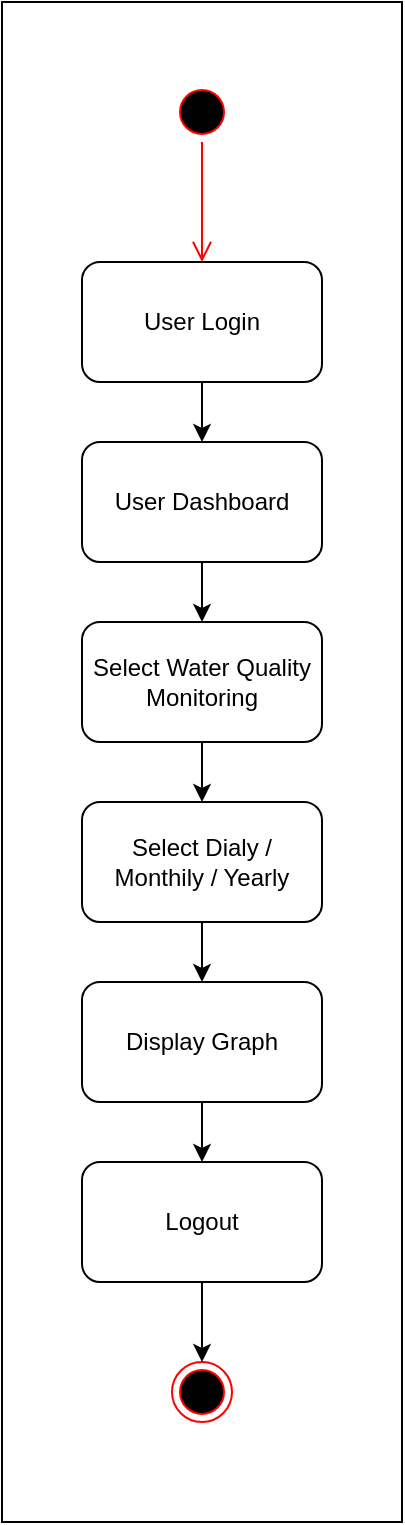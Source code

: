 <mxfile>
    <diagram id="6COwIqEiwDuAXc8gSUts" name="Page-1">
        <mxGraphModel dx="1300" dy="956" grid="1" gridSize="10" guides="1" tooltips="1" connect="1" arrows="1" fold="1" page="1" pageScale="1" pageWidth="850" pageHeight="1100" background="none" math="0" shadow="0">
            <root>
                <mxCell id="0"/>
                <mxCell id="1" parent="0"/>
                <mxCell id="2" value="" style="ellipse;html=1;shape=startState;fillColor=#000000;strokeColor=#ff0000;" parent="1" vertex="1">
                    <mxGeometry x="405" y="120" width="30" height="30" as="geometry"/>
                </mxCell>
                <mxCell id="3" value="" style="edgeStyle=orthogonalEdgeStyle;html=1;verticalAlign=bottom;endArrow=open;endSize=8;strokeColor=#ff0000;" parent="1" source="2" edge="1">
                    <mxGeometry relative="1" as="geometry">
                        <mxPoint x="420" y="210" as="targetPoint"/>
                    </mxGeometry>
                </mxCell>
                <mxCell id="4" value="User Login" style="rounded=1;whiteSpace=wrap;html=1;fillColor=none;" parent="1" vertex="1">
                    <mxGeometry x="360" y="210" width="120" height="60" as="geometry"/>
                </mxCell>
                <mxCell id="5" value="User Dashboard" style="rounded=1;whiteSpace=wrap;html=1;fillColor=none;" parent="1" vertex="1">
                    <mxGeometry x="360" y="300" width="120" height="60" as="geometry"/>
                </mxCell>
                <mxCell id="6" value="Select Dialy / Monthily / Yearly" style="rounded=1;whiteSpace=wrap;html=1;fillColor=none;" parent="1" vertex="1">
                    <mxGeometry x="360" y="480" width="120" height="60" as="geometry"/>
                </mxCell>
                <mxCell id="7" value="Logout" style="rounded=1;whiteSpace=wrap;html=1;fillColor=none;" parent="1" vertex="1">
                    <mxGeometry x="360" y="660" width="120" height="60" as="geometry"/>
                </mxCell>
                <mxCell id="8" value="" style="ellipse;html=1;shape=endState;fillColor=#000000;strokeColor=#ff0000;" parent="1" vertex="1">
                    <mxGeometry x="405" y="760" width="30" height="30" as="geometry"/>
                </mxCell>
                <mxCell id="9" value="" style="endArrow=classic;html=1;exitX=0.5;exitY=1;exitDx=0;exitDy=0;entryX=0.5;entryY=0;entryDx=0;entryDy=0;" parent="1" source="4" target="5" edge="1">
                    <mxGeometry width="50" height="50" relative="1" as="geometry">
                        <mxPoint x="420" y="330" as="sourcePoint"/>
                        <mxPoint x="470" y="280" as="targetPoint"/>
                    </mxGeometry>
                </mxCell>
                <mxCell id="12" value="" style="endArrow=classic;html=1;exitX=0.5;exitY=1;exitDx=0;exitDy=0;entryX=0.5;entryY=0;entryDx=0;entryDy=0;" parent="1" source="7" target="8" edge="1">
                    <mxGeometry width="50" height="50" relative="1" as="geometry">
                        <mxPoint x="420" y="750" as="sourcePoint"/>
                        <mxPoint x="470" y="700" as="targetPoint"/>
                    </mxGeometry>
                </mxCell>
                <mxCell id="13" value="Display Graph" style="rounded=1;whiteSpace=wrap;html=1;fillColor=none;" parent="1" vertex="1">
                    <mxGeometry x="360" y="570" width="120" height="60" as="geometry"/>
                </mxCell>
                <mxCell id="14" value="" style="endArrow=classic;html=1;exitX=0.5;exitY=1;exitDx=0;exitDy=0;" parent="1" source="6" edge="1">
                    <mxGeometry width="50" height="50" relative="1" as="geometry">
                        <mxPoint x="370" y="650" as="sourcePoint"/>
                        <mxPoint x="420" y="570" as="targetPoint"/>
                    </mxGeometry>
                </mxCell>
                <mxCell id="15" value="" style="endArrow=classic;html=1;exitX=0.5;exitY=1;exitDx=0;exitDy=0;entryX=0.5;entryY=0;entryDx=0;entryDy=0;" parent="1" source="13" target="7" edge="1">
                    <mxGeometry width="50" height="50" relative="1" as="geometry">
                        <mxPoint x="370" y="650" as="sourcePoint"/>
                        <mxPoint x="420" y="600" as="targetPoint"/>
                    </mxGeometry>
                </mxCell>
                <mxCell id="16" value="Select Water Quality Monitoring" style="rounded=1;whiteSpace=wrap;html=1;fillColor=none;" parent="1" vertex="1">
                    <mxGeometry x="360" y="390" width="120" height="60" as="geometry"/>
                </mxCell>
                <mxCell id="17" value="" style="endArrow=classic;html=1;exitX=0.5;exitY=1;exitDx=0;exitDy=0;entryX=0.5;entryY=0;entryDx=0;entryDy=0;" parent="1" source="5" target="16" edge="1">
                    <mxGeometry width="50" height="50" relative="1" as="geometry">
                        <mxPoint x="350" y="460" as="sourcePoint"/>
                        <mxPoint x="400" y="410" as="targetPoint"/>
                    </mxGeometry>
                </mxCell>
                <mxCell id="18" value="" style="endArrow=classic;html=1;exitX=0.5;exitY=1;exitDx=0;exitDy=0;entryX=0.5;entryY=0;entryDx=0;entryDy=0;" parent="1" source="16" target="6" edge="1">
                    <mxGeometry width="50" height="50" relative="1" as="geometry">
                        <mxPoint x="350" y="460" as="sourcePoint"/>
                        <mxPoint x="400" y="410" as="targetPoint"/>
                    </mxGeometry>
                </mxCell>
                <mxCell id="19" value="" style="rounded=0;whiteSpace=wrap;html=1;fillColor=none;" vertex="1" parent="1">
                    <mxGeometry x="320" y="80" width="200" height="760" as="geometry"/>
                </mxCell>
            </root>
        </mxGraphModel>
    </diagram>
</mxfile>